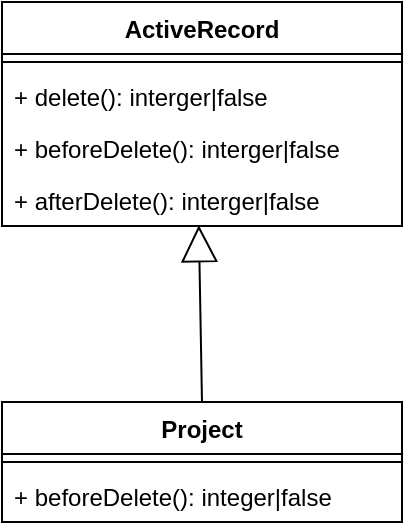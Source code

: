 <mxfile version="12.3.2" type="device" pages="1"><diagram id="sws8SzlxsF8o2oD1nU-l" name="Page-1"><mxGraphModel dx="1086" dy="806" grid="1" gridSize="10" guides="1" tooltips="1" connect="1" arrows="1" fold="1" page="1" pageScale="1" pageWidth="1169" pageHeight="827" math="0" shadow="0"><root><mxCell id="0"/><mxCell id="1" parent="0"/><mxCell id="iL1-so_RsEiALjxLgHMF-1" value="ActiveRecord" style="swimlane;fontStyle=1;align=center;verticalAlign=top;childLayout=stackLayout;horizontal=1;startSize=26;horizontalStack=0;resizeParent=1;resizeParentMax=0;resizeLast=0;collapsible=1;marginBottom=0;" parent="1" vertex="1"><mxGeometry x="160" y="80" width="200" height="112" as="geometry"/></mxCell><mxCell id="iL1-so_RsEiALjxLgHMF-3" value="" style="line;strokeWidth=1;fillColor=none;align=left;verticalAlign=middle;spacingTop=-1;spacingLeft=3;spacingRight=3;rotatable=0;labelPosition=right;points=[];portConstraint=eastwest;" parent="iL1-so_RsEiALjxLgHMF-1" vertex="1"><mxGeometry y="26" width="200" height="8" as="geometry"/></mxCell><mxCell id="iL1-so_RsEiALjxLgHMF-4" value="+ delete(): interger|false" style="text;strokeColor=none;fillColor=none;align=left;verticalAlign=top;spacingLeft=4;spacingRight=4;overflow=hidden;rotatable=0;points=[[0,0.5],[1,0.5]];portConstraint=eastwest;" parent="iL1-so_RsEiALjxLgHMF-1" vertex="1"><mxGeometry y="34" width="200" height="26" as="geometry"/></mxCell><mxCell id="iL1-so_RsEiALjxLgHMF-5" value="+ beforeDelete(): interger|false" style="text;strokeColor=none;fillColor=none;align=left;verticalAlign=top;spacingLeft=4;spacingRight=4;overflow=hidden;rotatable=0;points=[[0,0.5],[1,0.5]];portConstraint=eastwest;" parent="iL1-so_RsEiALjxLgHMF-1" vertex="1"><mxGeometry y="60" width="200" height="26" as="geometry"/></mxCell><mxCell id="iL1-so_RsEiALjxLgHMF-6" value="+ afterDelete(): interger|false" style="text;strokeColor=none;fillColor=none;align=left;verticalAlign=top;spacingLeft=4;spacingRight=4;overflow=hidden;rotatable=0;points=[[0,0.5],[1,0.5]];portConstraint=eastwest;" parent="iL1-so_RsEiALjxLgHMF-1" vertex="1"><mxGeometry y="86" width="200" height="26" as="geometry"/></mxCell><mxCell id="iL1-so_RsEiALjxLgHMF-7" value="Project" style="swimlane;fontStyle=1;align=center;verticalAlign=top;childLayout=stackLayout;horizontal=1;startSize=26;horizontalStack=0;resizeParent=1;resizeParentMax=0;resizeLast=0;collapsible=1;marginBottom=0;" parent="1" vertex="1"><mxGeometry x="160" y="280" width="200" height="60" as="geometry"/></mxCell><mxCell id="iL1-so_RsEiALjxLgHMF-9" value="" style="line;strokeWidth=1;fillColor=none;align=left;verticalAlign=middle;spacingTop=-1;spacingLeft=3;spacingRight=3;rotatable=0;labelPosition=right;points=[];portConstraint=eastwest;" parent="iL1-so_RsEiALjxLgHMF-7" vertex="1"><mxGeometry y="26" width="200" height="8" as="geometry"/></mxCell><mxCell id="iL1-so_RsEiALjxLgHMF-10" value="+ beforeDelete(): integer|false" style="text;strokeColor=none;fillColor=none;align=left;verticalAlign=top;spacingLeft=4;spacingRight=4;overflow=hidden;rotatable=0;points=[[0,0.5],[1,0.5]];portConstraint=eastwest;" parent="iL1-so_RsEiALjxLgHMF-7" vertex="1"><mxGeometry y="34" width="200" height="26" as="geometry"/></mxCell><mxCell id="iL1-so_RsEiALjxLgHMF-13" value="" style="endArrow=block;endSize=16;endFill=0;html=1;entryX=0.492;entryY=0.985;entryDx=0;entryDy=0;entryPerimeter=0;exitX=0.5;exitY=0;exitDx=0;exitDy=0;" parent="1" source="iL1-so_RsEiALjxLgHMF-7" target="iL1-so_RsEiALjxLgHMF-6" edge="1"><mxGeometry width="160" relative="1" as="geometry"><mxPoint x="160" y="360" as="sourcePoint"/><mxPoint x="320" y="360" as="targetPoint"/></mxGeometry></mxCell></root></mxGraphModel></diagram></mxfile>